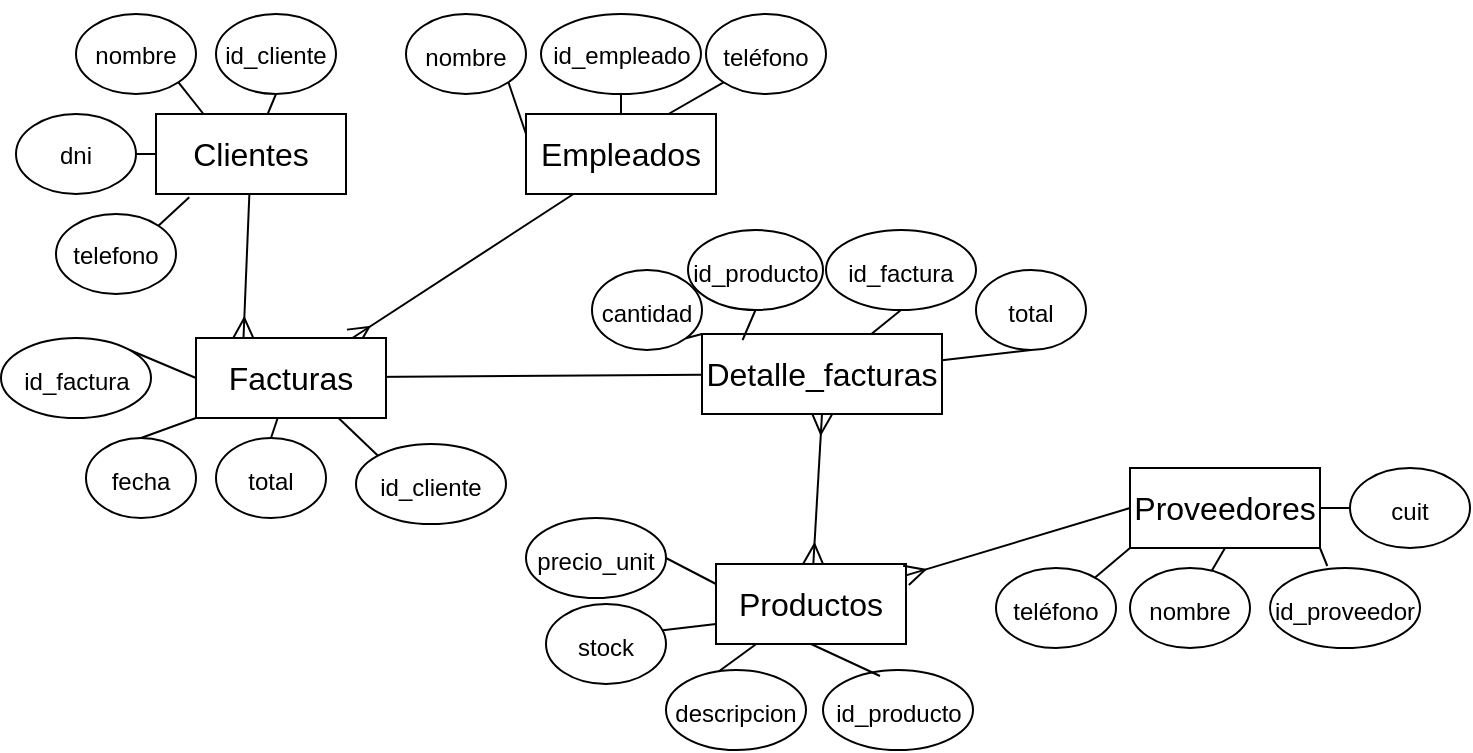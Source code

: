 <mxfile version="22.1.21" type="github">
  <diagram id="R2lEEEUBdFMjLlhIrx00" name="Page-1">
    <mxGraphModel dx="786" dy="441" grid="1" gridSize="10" guides="1" tooltips="1" connect="1" arrows="1" fold="1" page="1" pageScale="1" pageWidth="850" pageHeight="1100" math="0" shadow="0" extFonts="Permanent Marker^https://fonts.googleapis.com/css?family=Permanent+Marker">
      <root>
        <mxCell id="0" />
        <mxCell id="1" parent="0" />
        <mxCell id="ok-azA_zD_L7y9Q-l-7m-1" style="edgeStyle=none;curved=1;rounded=0;orthogonalLoop=1;jettySize=auto;html=1;exitX=0.25;exitY=1;exitDx=0;exitDy=0;fontSize=12;startSize=8;endSize=8;endArrow=ERmany;endFill=0;" edge="1" parent="1" source="gWlDJPw3F10zjXP-OmAI-1" target="gWlDJPw3F10zjXP-OmAI-5">
          <mxGeometry relative="1" as="geometry" />
        </mxCell>
        <mxCell id="gWlDJPw3F10zjXP-OmAI-1" value="Empleados" style="rounded=0;whiteSpace=wrap;html=1;fontSize=16;" parent="1" vertex="1">
          <mxGeometry x="305" y="82" width="95" height="40" as="geometry" />
        </mxCell>
        <mxCell id="ok-azA_zD_L7y9Q-l-7m-5" value="" style="edgeStyle=none;curved=1;rounded=0;orthogonalLoop=1;jettySize=auto;html=1;fontSize=12;startSize=8;endSize=8;endArrow=none;endFill=0;exitX=0;exitY=0.5;exitDx=0;exitDy=0;" edge="1" parent="1" source="gWlDJPw3F10zjXP-OmAI-5" target="ok-azA_zD_L7y9Q-l-7m-4">
          <mxGeometry relative="1" as="geometry" />
        </mxCell>
        <mxCell id="gWlDJPw3F10zjXP-OmAI-5" value="Facturas" style="rounded=0;whiteSpace=wrap;html=1;fontSize=16;" parent="1" vertex="1">
          <mxGeometry x="140" y="194" width="95" height="40" as="geometry" />
        </mxCell>
        <mxCell id="gWlDJPw3F10zjXP-OmAI-6" value="Productos" style="rounded=0;whiteSpace=wrap;html=1;fontSize=16;" parent="1" vertex="1">
          <mxGeometry x="400" y="307" width="95" height="40" as="geometry" />
        </mxCell>
        <mxCell id="gWlDJPw3F10zjXP-OmAI-22" value="" style="edgeStyle=none;curved=1;rounded=0;orthogonalLoop=1;jettySize=auto;html=1;fontSize=12;startSize=8;endSize=8;endArrow=ERmany;endFill=0;entryX=0.25;entryY=0;entryDx=0;entryDy=0;" parent="1" source="gWlDJPw3F10zjXP-OmAI-7" target="gWlDJPw3F10zjXP-OmAI-5" edge="1">
          <mxGeometry relative="1" as="geometry">
            <mxPoint x="130" y="240" as="targetPoint" />
          </mxGeometry>
        </mxCell>
        <mxCell id="gWlDJPw3F10zjXP-OmAI-7" value="Clientes" style="rounded=0;whiteSpace=wrap;html=1;fontSize=16;" parent="1" vertex="1">
          <mxGeometry x="120" y="82" width="95" height="40" as="geometry" />
        </mxCell>
        <mxCell id="gWlDJPw3F10zjXP-OmAI-20" style="edgeStyle=none;curved=1;rounded=0;orthogonalLoop=1;jettySize=auto;html=1;exitX=0;exitY=0.5;exitDx=0;exitDy=0;fontSize=12;startSize=8;endSize=8;endArrow=ERmany;endFill=0;" parent="1" source="gWlDJPw3F10zjXP-OmAI-8" target="gWlDJPw3F10zjXP-OmAI-6" edge="1">
          <mxGeometry relative="1" as="geometry" />
        </mxCell>
        <mxCell id="gWlDJPw3F10zjXP-OmAI-30" style="edgeStyle=none;curved=1;rounded=0;orthogonalLoop=1;jettySize=auto;html=1;exitX=1;exitY=0.5;exitDx=0;exitDy=0;entryX=0;entryY=0.5;entryDx=0;entryDy=0;fontSize=12;startSize=8;endSize=8;endArrow=none;endFill=0;" parent="1" source="gWlDJPw3F10zjXP-OmAI-8" target="gWlDJPw3F10zjXP-OmAI-29" edge="1">
          <mxGeometry relative="1" as="geometry" />
        </mxCell>
        <mxCell id="gWlDJPw3F10zjXP-OmAI-32" style="edgeStyle=none;curved=1;rounded=0;orthogonalLoop=1;jettySize=auto;html=1;exitX=0.5;exitY=1;exitDx=0;exitDy=0;fontSize=12;startSize=8;endSize=8;endArrow=none;endFill=0;" parent="1" source="gWlDJPw3F10zjXP-OmAI-8" target="gWlDJPw3F10zjXP-OmAI-27" edge="1">
          <mxGeometry relative="1" as="geometry" />
        </mxCell>
        <mxCell id="gWlDJPw3F10zjXP-OmAI-33" style="edgeStyle=none;curved=1;rounded=0;orthogonalLoop=1;jettySize=auto;html=1;exitX=0;exitY=1;exitDx=0;exitDy=0;entryX=1;entryY=0;entryDx=0;entryDy=0;fontSize=12;startSize=8;endSize=8;endArrow=none;endFill=0;" parent="1" source="gWlDJPw3F10zjXP-OmAI-8" edge="1">
          <mxGeometry relative="1" as="geometry">
            <mxPoint x="588.213" y="314.858" as="targetPoint" />
          </mxGeometry>
        </mxCell>
        <mxCell id="gWlDJPw3F10zjXP-OmAI-8" value="Proveedores" style="rounded=0;whiteSpace=wrap;html=1;fontSize=16;" parent="1" vertex="1">
          <mxGeometry x="607" y="259" width="95" height="40" as="geometry" />
        </mxCell>
        <mxCell id="gWlDJPw3F10zjXP-OmAI-42" style="edgeStyle=none;curved=1;rounded=0;orthogonalLoop=1;jettySize=auto;html=1;exitX=1;exitY=1;exitDx=0;exitDy=0;entryX=0;entryY=0.25;entryDx=0;entryDy=0;fontSize=12;startSize=8;endSize=8;endArrow=none;endFill=0;" parent="1" source="gWlDJPw3F10zjXP-OmAI-23" target="gWlDJPw3F10zjXP-OmAI-1" edge="1">
          <mxGeometry relative="1" as="geometry" />
        </mxCell>
        <mxCell id="gWlDJPw3F10zjXP-OmAI-23" value="&lt;font style=&quot;font-size: 12px;&quot;&gt;nombre&lt;/font&gt;" style="ellipse;whiteSpace=wrap;html=1;fontSize=16;" parent="1" vertex="1">
          <mxGeometry x="245" y="32" width="60" height="40" as="geometry" />
        </mxCell>
        <mxCell id="gWlDJPw3F10zjXP-OmAI-24" value="&lt;p style=&quot;line-height: 120%;&quot;&gt;&lt;font style=&quot;font-size: 12px;&quot;&gt;id_empleado&lt;/font&gt;&lt;/p&gt;" style="ellipse;whiteSpace=wrap;html=1;fontSize=16;" parent="1" vertex="1">
          <mxGeometry x="312.5" y="32" width="80" height="40" as="geometry" />
        </mxCell>
        <mxCell id="ok-azA_zD_L7y9Q-l-7m-3" style="edgeStyle=none;curved=1;rounded=0;orthogonalLoop=1;jettySize=auto;html=1;exitX=0;exitY=1;exitDx=0;exitDy=0;fontSize=12;startSize=8;endSize=8;endArrow=none;endFill=0;entryX=0.75;entryY=0;entryDx=0;entryDy=0;" edge="1" parent="1" source="gWlDJPw3F10zjXP-OmAI-25" target="gWlDJPw3F10zjXP-OmAI-1">
          <mxGeometry relative="1" as="geometry">
            <mxPoint x="400" y="80" as="targetPoint" />
          </mxGeometry>
        </mxCell>
        <mxCell id="gWlDJPw3F10zjXP-OmAI-25" value="&lt;font style=&quot;font-size: 12px;&quot;&gt;teléfono&lt;/font&gt;" style="ellipse;whiteSpace=wrap;html=1;fontSize=16;" parent="1" vertex="1">
          <mxGeometry x="395" y="32" width="60" height="40" as="geometry" />
        </mxCell>
        <mxCell id="gWlDJPw3F10zjXP-OmAI-26" value="&lt;font style=&quot;font-size: 12px;&quot;&gt;teléfono&lt;/font&gt;" style="ellipse;whiteSpace=wrap;html=1;fontSize=16;" parent="1" vertex="1">
          <mxGeometry x="540" y="309" width="60" height="40" as="geometry" />
        </mxCell>
        <mxCell id="gWlDJPw3F10zjXP-OmAI-27" value="&lt;font style=&quot;font-size: 12px;&quot;&gt;nombre&lt;/font&gt;" style="ellipse;whiteSpace=wrap;html=1;fontSize=16;" parent="1" vertex="1">
          <mxGeometry x="607" y="309" width="60" height="40" as="geometry" />
        </mxCell>
        <mxCell id="gWlDJPw3F10zjXP-OmAI-28" value="&lt;font style=&quot;font-size: 12px;&quot;&gt;id_proveedor&lt;/font&gt;" style="ellipse;whiteSpace=wrap;html=1;fontSize=16;" parent="1" vertex="1">
          <mxGeometry x="677" y="309" width="75" height="40" as="geometry" />
        </mxCell>
        <mxCell id="gWlDJPw3F10zjXP-OmAI-29" value="&lt;font style=&quot;font-size: 12px;&quot;&gt;cuit&lt;/font&gt;" style="ellipse;whiteSpace=wrap;html=1;fontSize=16;" parent="1" vertex="1">
          <mxGeometry x="717" y="259" width="60" height="40" as="geometry" />
        </mxCell>
        <mxCell id="gWlDJPw3F10zjXP-OmAI-31" style="edgeStyle=none;curved=1;rounded=0;orthogonalLoop=1;jettySize=auto;html=1;exitX=1;exitY=1;exitDx=0;exitDy=0;entryX=0.382;entryY=-0.025;entryDx=0;entryDy=0;entryPerimeter=0;fontSize=12;startSize=8;endSize=8;endArrow=none;endFill=0;" parent="1" source="gWlDJPw3F10zjXP-OmAI-8" target="gWlDJPw3F10zjXP-OmAI-28" edge="1">
          <mxGeometry relative="1" as="geometry" />
        </mxCell>
        <mxCell id="gWlDJPw3F10zjXP-OmAI-34" value="&lt;font style=&quot;font-size: 12px;&quot;&gt;id_producto&lt;/font&gt;" style="ellipse;whiteSpace=wrap;html=1;fontSize=16;" parent="1" vertex="1">
          <mxGeometry x="453.5" y="360" width="75" height="40" as="geometry" />
        </mxCell>
        <mxCell id="gWlDJPw3F10zjXP-OmAI-41" style="edgeStyle=none;curved=1;rounded=0;orthogonalLoop=1;jettySize=auto;html=1;exitX=0;exitY=0.5;exitDx=0;exitDy=0;entryX=0;entryY=0.75;entryDx=0;entryDy=0;fontSize=12;startSize=8;endSize=8;endArrow=none;endFill=0;" parent="1" source="gWlDJPw3F10zjXP-OmAI-35" target="gWlDJPw3F10zjXP-OmAI-6" edge="1">
          <mxGeometry relative="1" as="geometry" />
        </mxCell>
        <mxCell id="gWlDJPw3F10zjXP-OmAI-35" value="&lt;font style=&quot;font-size: 12px;&quot;&gt;stock&lt;/font&gt;" style="ellipse;whiteSpace=wrap;html=1;fontSize=16;" parent="1" vertex="1">
          <mxGeometry x="315" y="327" width="60" height="40" as="geometry" />
        </mxCell>
        <mxCell id="gWlDJPw3F10zjXP-OmAI-39" style="edgeStyle=none;curved=1;rounded=0;orthogonalLoop=1;jettySize=auto;html=1;exitX=1;exitY=0.5;exitDx=0;exitDy=0;entryX=0;entryY=0.25;entryDx=0;entryDy=0;fontSize=12;startSize=8;endSize=8;endArrow=none;endFill=0;" parent="1" source="gWlDJPw3F10zjXP-OmAI-36" target="gWlDJPw3F10zjXP-OmAI-6" edge="1">
          <mxGeometry relative="1" as="geometry" />
        </mxCell>
        <mxCell id="gWlDJPw3F10zjXP-OmAI-36" value="&lt;font style=&quot;font-size: 12px;&quot;&gt;precio_unit&lt;/font&gt;" style="ellipse;whiteSpace=wrap;html=1;fontSize=16;" parent="1" vertex="1">
          <mxGeometry x="305" y="284" width="70" height="40" as="geometry" />
        </mxCell>
        <mxCell id="gWlDJPw3F10zjXP-OmAI-40" style="edgeStyle=none;curved=1;rounded=0;orthogonalLoop=1;jettySize=auto;html=1;exitX=0;exitY=0.5;exitDx=0;exitDy=0;fontSize=12;startSize=8;endSize=8;endArrow=none;endFill=0;" parent="1" source="gWlDJPw3F10zjXP-OmAI-37" target="gWlDJPw3F10zjXP-OmAI-6" edge="1">
          <mxGeometry relative="1" as="geometry" />
        </mxCell>
        <mxCell id="gWlDJPw3F10zjXP-OmAI-37" value="&lt;font style=&quot;font-size: 12px;&quot;&gt;descripcion&lt;/font&gt;" style="ellipse;whiteSpace=wrap;html=1;fontSize=16;" parent="1" vertex="1">
          <mxGeometry x="375" y="360" width="70" height="40" as="geometry" />
        </mxCell>
        <mxCell id="gWlDJPw3F10zjXP-OmAI-38" style="edgeStyle=none;curved=1;rounded=0;orthogonalLoop=1;jettySize=auto;html=1;exitX=0.38;exitY=0.075;exitDx=0;exitDy=0;fontSize=12;startSize=8;endSize=8;endArrow=none;endFill=0;exitPerimeter=0;entryX=0.5;entryY=1;entryDx=0;entryDy=0;" parent="1" source="gWlDJPw3F10zjXP-OmAI-34" target="gWlDJPw3F10zjXP-OmAI-6" edge="1">
          <mxGeometry relative="1" as="geometry">
            <mxPoint x="470" y="350" as="targetPoint" />
          </mxGeometry>
        </mxCell>
        <mxCell id="gWlDJPw3F10zjXP-OmAI-43" style="edgeStyle=none;curved=1;rounded=0;orthogonalLoop=1;jettySize=auto;html=1;exitX=0.5;exitY=1;exitDx=0;exitDy=0;fontSize=12;startSize=8;endSize=8;endArrow=none;endFill=0;" parent="1" source="gWlDJPw3F10zjXP-OmAI-24" target="gWlDJPw3F10zjXP-OmAI-1" edge="1">
          <mxGeometry relative="1" as="geometry" />
        </mxCell>
        <mxCell id="gWlDJPw3F10zjXP-OmAI-50" style="edgeStyle=none;curved=1;rounded=0;orthogonalLoop=1;jettySize=auto;html=1;exitX=1;exitY=0;exitDx=0;exitDy=0;entryX=0;entryY=0.5;entryDx=0;entryDy=0;fontSize=12;startSize=8;endSize=8;endArrow=none;endFill=0;" parent="1" source="gWlDJPw3F10zjXP-OmAI-45" target="gWlDJPw3F10zjXP-OmAI-5" edge="1">
          <mxGeometry relative="1" as="geometry" />
        </mxCell>
        <mxCell id="gWlDJPw3F10zjXP-OmAI-45" value="&lt;font style=&quot;font-size: 12px;&quot;&gt;id_factura&lt;/font&gt;" style="ellipse;whiteSpace=wrap;html=1;fontSize=16;" parent="1" vertex="1">
          <mxGeometry x="42.5" y="194" width="75" height="40" as="geometry" />
        </mxCell>
        <mxCell id="gWlDJPw3F10zjXP-OmAI-46" value="&lt;font style=&quot;font-size: 12px;&quot;&gt;fecha&lt;/font&gt;" style="ellipse;whiteSpace=wrap;html=1;fontSize=16;" parent="1" vertex="1">
          <mxGeometry x="85" y="244" width="55" height="40" as="geometry" />
        </mxCell>
        <mxCell id="gWlDJPw3F10zjXP-OmAI-49" style="edgeStyle=none;curved=1;rounded=0;orthogonalLoop=1;jettySize=auto;html=1;fontSize=12;startSize=8;endSize=8;endArrow=none;endFill=0;exitX=0.5;exitY=0;exitDx=0;exitDy=0;" parent="1" source="gWlDJPw3F10zjXP-OmAI-47" target="gWlDJPw3F10zjXP-OmAI-5" edge="1">
          <mxGeometry relative="1" as="geometry">
            <mxPoint x="178" y="240" as="sourcePoint" />
          </mxGeometry>
        </mxCell>
        <mxCell id="gWlDJPw3F10zjXP-OmAI-47" value="&lt;font style=&quot;font-size: 12px;&quot;&gt;total&lt;/font&gt;" style="ellipse;whiteSpace=wrap;html=1;fontSize=16;" parent="1" vertex="1">
          <mxGeometry x="150" y="244" width="55" height="40" as="geometry" />
        </mxCell>
        <mxCell id="gWlDJPw3F10zjXP-OmAI-48" style="edgeStyle=none;curved=1;rounded=0;orthogonalLoop=1;jettySize=auto;html=1;exitX=0.5;exitY=0;exitDx=0;exitDy=0;fontSize=12;startSize=8;endSize=8;endArrow=none;endFill=0;entryX=0;entryY=1;entryDx=0;entryDy=0;" parent="1" source="gWlDJPw3F10zjXP-OmAI-46" target="gWlDJPw3F10zjXP-OmAI-5" edge="1">
          <mxGeometry relative="1" as="geometry">
            <mxPoint x="185" y="234" as="targetPoint" />
          </mxGeometry>
        </mxCell>
        <mxCell id="gWlDJPw3F10zjXP-OmAI-55" style="edgeStyle=none;curved=1;rounded=0;orthogonalLoop=1;jettySize=auto;html=1;exitX=0.5;exitY=1;exitDx=0;exitDy=0;fontSize=12;startSize=8;endSize=8;endArrow=none;endFill=0;" parent="1" source="gWlDJPw3F10zjXP-OmAI-51" target="gWlDJPw3F10zjXP-OmAI-7" edge="1">
          <mxGeometry relative="1" as="geometry" />
        </mxCell>
        <mxCell id="gWlDJPw3F10zjXP-OmAI-51" value="&lt;p style=&quot;line-height: 120%;&quot;&gt;&lt;font style=&quot;font-size: 12px;&quot;&gt;id_cliente&lt;/font&gt;&lt;/p&gt;" style="ellipse;whiteSpace=wrap;html=1;fontSize=16;" parent="1" vertex="1">
          <mxGeometry x="150" y="32" width="60" height="40" as="geometry" />
        </mxCell>
        <mxCell id="gWlDJPw3F10zjXP-OmAI-56" style="edgeStyle=none;curved=1;rounded=0;orthogonalLoop=1;jettySize=auto;html=1;exitX=1;exitY=1;exitDx=0;exitDy=0;entryX=0.25;entryY=0;entryDx=0;entryDy=0;fontSize=12;startSize=8;endSize=8;endArrow=none;endFill=0;" parent="1" source="gWlDJPw3F10zjXP-OmAI-52" target="gWlDJPw3F10zjXP-OmAI-7" edge="1">
          <mxGeometry relative="1" as="geometry" />
        </mxCell>
        <mxCell id="gWlDJPw3F10zjXP-OmAI-52" value="&lt;p style=&quot;line-height: 120%;&quot;&gt;&lt;font style=&quot;font-size: 12px;&quot;&gt;nombre&lt;/font&gt;&lt;/p&gt;" style="ellipse;whiteSpace=wrap;html=1;fontSize=16;" parent="1" vertex="1">
          <mxGeometry x="80" y="32" width="60" height="40" as="geometry" />
        </mxCell>
        <mxCell id="gWlDJPw3F10zjXP-OmAI-57" style="edgeStyle=none;curved=1;rounded=0;orthogonalLoop=1;jettySize=auto;html=1;exitX=1;exitY=0.5;exitDx=0;exitDy=0;entryX=0;entryY=0.5;entryDx=0;entryDy=0;fontSize=12;startSize=8;endSize=8;endArrow=none;endFill=0;" parent="1" source="gWlDJPw3F10zjXP-OmAI-53" target="gWlDJPw3F10zjXP-OmAI-7" edge="1">
          <mxGeometry relative="1" as="geometry" />
        </mxCell>
        <mxCell id="gWlDJPw3F10zjXP-OmAI-53" value="&lt;p style=&quot;line-height: 120%;&quot;&gt;&lt;font style=&quot;font-size: 12px;&quot;&gt;dni&lt;/font&gt;&lt;/p&gt;" style="ellipse;whiteSpace=wrap;html=1;fontSize=16;" parent="1" vertex="1">
          <mxGeometry x="50" y="82" width="60" height="40" as="geometry" />
        </mxCell>
        <mxCell id="gWlDJPw3F10zjXP-OmAI-54" value="&lt;p style=&quot;line-height: 120%;&quot;&gt;&lt;font style=&quot;font-size: 12px;&quot;&gt;telefono&lt;/font&gt;&lt;/p&gt;" style="ellipse;whiteSpace=wrap;html=1;fontSize=16;" parent="1" vertex="1">
          <mxGeometry x="70" y="132" width="60" height="40" as="geometry" />
        </mxCell>
        <mxCell id="gWlDJPw3F10zjXP-OmAI-58" style="edgeStyle=none;curved=1;rounded=0;orthogonalLoop=1;jettySize=auto;html=1;exitX=1;exitY=0;exitDx=0;exitDy=0;entryX=0.175;entryY=1.042;entryDx=0;entryDy=0;entryPerimeter=0;fontSize=12;startSize=8;endSize=8;endArrow=none;endFill=0;" parent="1" source="gWlDJPw3F10zjXP-OmAI-54" target="gWlDJPw3F10zjXP-OmAI-7" edge="1">
          <mxGeometry relative="1" as="geometry" />
        </mxCell>
        <mxCell id="ok-azA_zD_L7y9Q-l-7m-16" style="edgeStyle=none;curved=1;rounded=0;orthogonalLoop=1;jettySize=auto;html=1;exitX=0;exitY=0;exitDx=0;exitDy=0;entryX=1;entryY=1;entryDx=0;entryDy=0;fontSize=12;startSize=8;endSize=8;endArrow=none;endFill=0;" edge="1" parent="1" source="ok-azA_zD_L7y9Q-l-7m-4" target="ok-azA_zD_L7y9Q-l-7m-7">
          <mxGeometry relative="1" as="geometry" />
        </mxCell>
        <mxCell id="ok-azA_zD_L7y9Q-l-7m-4" value="Detalle_facturas" style="rounded=0;whiteSpace=wrap;html=1;fontSize=16;" vertex="1" parent="1">
          <mxGeometry x="393" y="192" width="120" height="40" as="geometry" />
        </mxCell>
        <mxCell id="ok-azA_zD_L7y9Q-l-7m-9" style="edgeStyle=none;curved=1;rounded=0;orthogonalLoop=1;jettySize=auto;html=1;exitX=0.5;exitY=1;exitDx=0;exitDy=0;fontSize=12;startSize=8;endSize=8;endArrow=none;endFill=0;" edge="1" parent="1" source="ok-azA_zD_L7y9Q-l-7m-6" target="ok-azA_zD_L7y9Q-l-7m-4">
          <mxGeometry relative="1" as="geometry" />
        </mxCell>
        <mxCell id="ok-azA_zD_L7y9Q-l-7m-6" value="&lt;font style=&quot;font-size: 12px;&quot;&gt;total&lt;/font&gt;" style="ellipse;whiteSpace=wrap;html=1;fontSize=16;" vertex="1" parent="1">
          <mxGeometry x="530" y="160" width="55" height="40" as="geometry" />
        </mxCell>
        <mxCell id="ok-azA_zD_L7y9Q-l-7m-10" style="edgeStyle=none;curved=1;rounded=0;orthogonalLoop=1;jettySize=auto;html=1;exitX=0;exitY=1;exitDx=0;exitDy=0;fontSize=12;startSize=8;endSize=8;endArrow=none;endFill=0;entryX=0;entryY=0;entryDx=0;entryDy=0;" edge="1" parent="1" source="ok-azA_zD_L7y9Q-l-7m-7" target="ok-azA_zD_L7y9Q-l-7m-7">
          <mxGeometry relative="1" as="geometry" />
        </mxCell>
        <mxCell id="ok-azA_zD_L7y9Q-l-7m-7" value="&lt;font style=&quot;font-size: 12px;&quot;&gt;cantidad&lt;/font&gt;" style="ellipse;whiteSpace=wrap;html=1;fontSize=16;" vertex="1" parent="1">
          <mxGeometry x="338" y="160" width="55" height="40" as="geometry" />
        </mxCell>
        <mxCell id="ok-azA_zD_L7y9Q-l-7m-17" style="edgeStyle=none;curved=1;rounded=0;orthogonalLoop=1;jettySize=auto;html=1;exitX=0.5;exitY=1;exitDx=0;exitDy=0;fontSize=12;startSize=8;endSize=8;endArrow=none;endFill=0;entryX=0.169;entryY=0.075;entryDx=0;entryDy=0;entryPerimeter=0;" edge="1" parent="1" source="ok-azA_zD_L7y9Q-l-7m-8" target="ok-azA_zD_L7y9Q-l-7m-4">
          <mxGeometry relative="1" as="geometry">
            <mxPoint x="410" y="200" as="targetPoint" />
          </mxGeometry>
        </mxCell>
        <mxCell id="ok-azA_zD_L7y9Q-l-7m-8" value="&lt;font style=&quot;font-size: 12px;&quot;&gt;id_producto&lt;/font&gt;" style="ellipse;whiteSpace=wrap;html=1;fontSize=16;" vertex="1" parent="1">
          <mxGeometry x="386" y="140" width="67.5" height="40" as="geometry" />
        </mxCell>
        <mxCell id="ok-azA_zD_L7y9Q-l-7m-13" style="edgeStyle=none;curved=1;rounded=0;orthogonalLoop=1;jettySize=auto;html=1;exitX=0.5;exitY=1;exitDx=0;exitDy=0;fontSize=12;startSize=8;endSize=8;endArrow=none;endFill=0;" edge="1" parent="1" source="ok-azA_zD_L7y9Q-l-7m-12" target="ok-azA_zD_L7y9Q-l-7m-4">
          <mxGeometry relative="1" as="geometry" />
        </mxCell>
        <mxCell id="ok-azA_zD_L7y9Q-l-7m-12" value="&lt;font style=&quot;font-size: 12px;&quot;&gt;id_factura&lt;/font&gt;" style="ellipse;whiteSpace=wrap;html=1;fontSize=16;" vertex="1" parent="1">
          <mxGeometry x="455" y="140" width="75" height="40" as="geometry" />
        </mxCell>
        <mxCell id="ok-azA_zD_L7y9Q-l-7m-20" style="edgeStyle=none;curved=1;rounded=0;orthogonalLoop=1;jettySize=auto;html=1;exitX=0;exitY=0;exitDx=0;exitDy=0;entryX=0.75;entryY=1;entryDx=0;entryDy=0;fontSize=12;startSize=8;endSize=8;endArrow=none;endFill=0;" edge="1" parent="1" source="ok-azA_zD_L7y9Q-l-7m-19" target="gWlDJPw3F10zjXP-OmAI-5">
          <mxGeometry relative="1" as="geometry" />
        </mxCell>
        <mxCell id="ok-azA_zD_L7y9Q-l-7m-19" value="&lt;font style=&quot;font-size: 12px;&quot;&gt;id_cliente&lt;/font&gt;" style="ellipse;whiteSpace=wrap;html=1;fontSize=16;" vertex="1" parent="1">
          <mxGeometry x="220" y="247" width="75" height="40" as="geometry" />
        </mxCell>
        <mxCell id="ok-azA_zD_L7y9Q-l-7m-21" style="edgeStyle=none;curved=1;rounded=0;orthogonalLoop=1;jettySize=auto;html=1;entryX=0.5;entryY=1;entryDx=0;entryDy=0;fontSize=12;startSize=8;endSize=8;endArrow=ERmany;endFill=0;startArrow=ERmany;startFill=0;" edge="1" parent="1" source="gWlDJPw3F10zjXP-OmAI-6" target="ok-azA_zD_L7y9Q-l-7m-4">
          <mxGeometry relative="1" as="geometry" />
        </mxCell>
      </root>
    </mxGraphModel>
  </diagram>
</mxfile>
